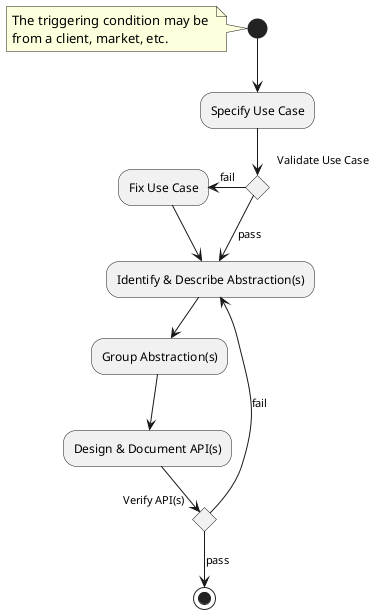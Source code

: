 @startuml

note left
 The triggering condition may be 
 from a client, market, etc.
end note
(*) -down-> "Specify Use Case"

if "Validate Use Case" then
  -down->[pass] "Identify & Describe Abstraction(s)"
  -down-> "Group Abstraction(s)"
  -down-> "Design & Document API(s)"
  if "Verify API(s)" then
    -down->[pass] (*)
  else
    -up->[fail] "Identify & Describe Abstraction(s)"   
  endif
else
  -left->[fail] "Fix Use Case"
  -down->"Identify & Describe Abstraction(s)"
endif

@enduml
